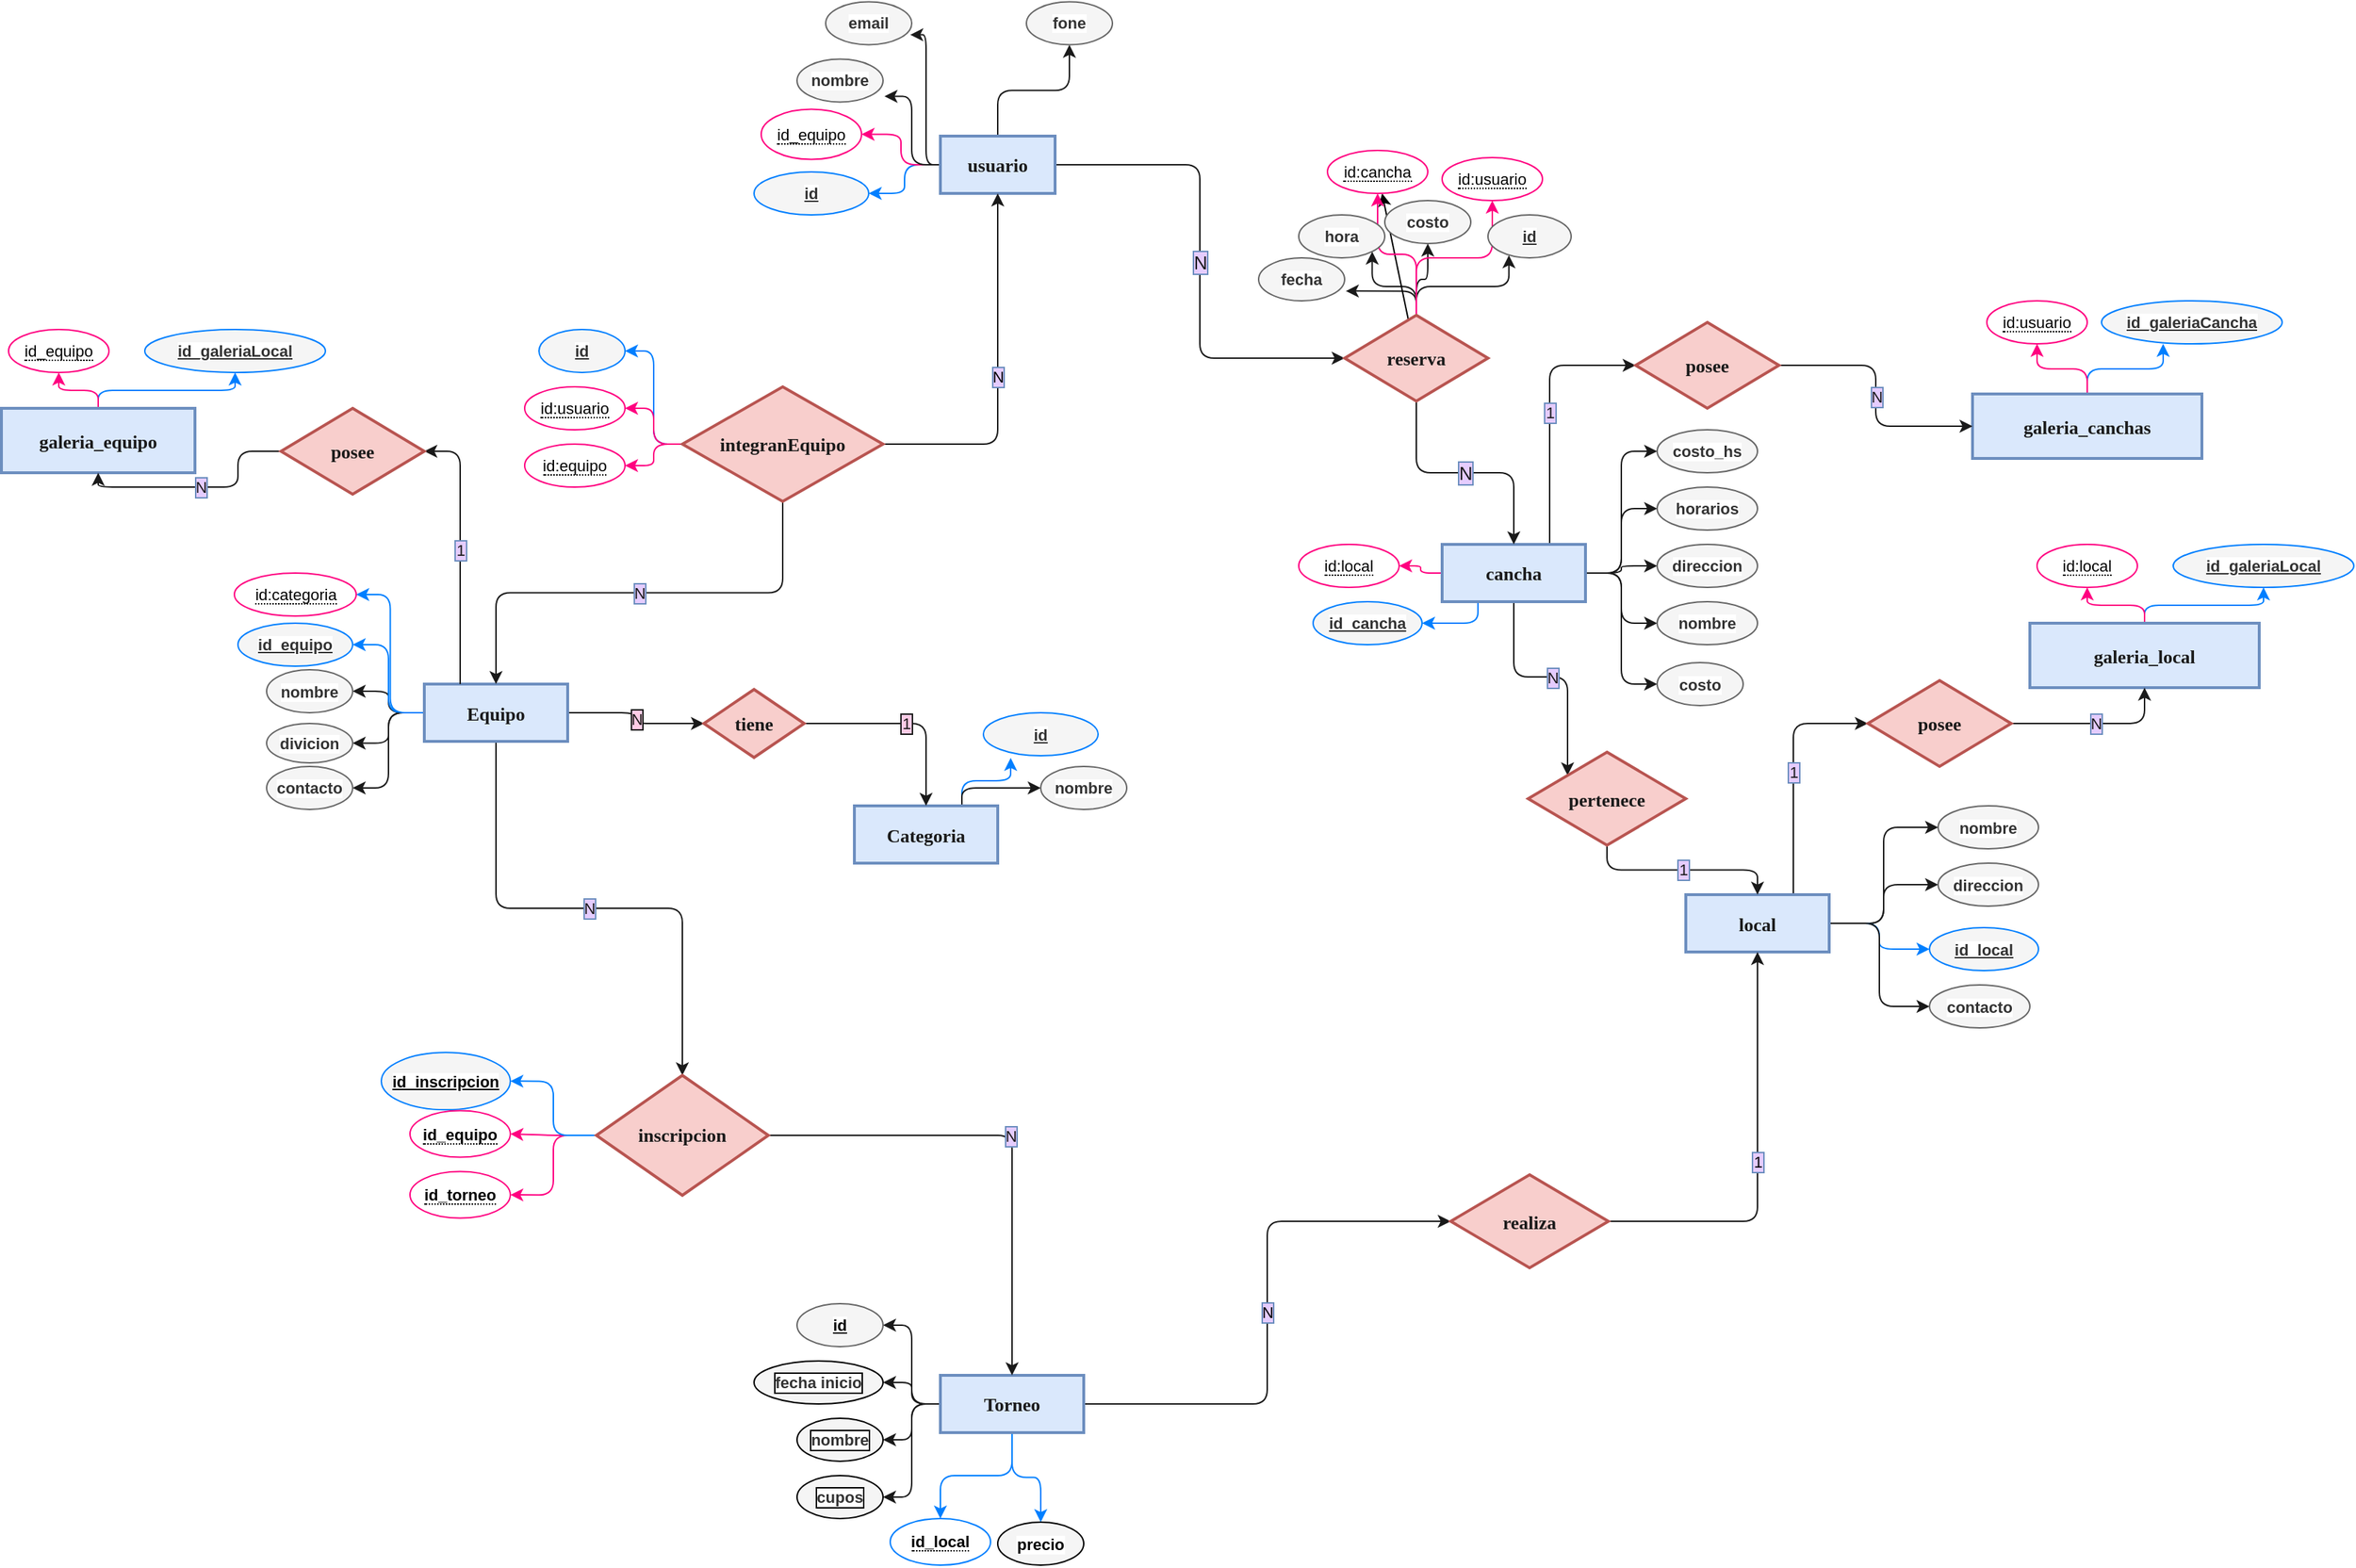 <mxfile>
    <diagram id="l-wdlrvwp7PrL9_enoVZ" name="Página-1">
        <mxGraphModel dx="2175" dy="2727" grid="1" gridSize="10" guides="1" tooltips="1" connect="1" arrows="1" fold="1" page="1" pageScale="1" pageWidth="827" pageHeight="1169" background="#ffffff" math="0" shadow="0">
            <root>
                <mxCell id="0"/>
                <mxCell id="1" parent="0"/>
                <mxCell id="27" value="N&lt;br&gt;" style="edgeStyle=orthogonalEdgeStyle;html=1;entryX=0;entryY=0.5;entryDx=0;entryDy=0;labelBackgroundColor=#E5CCFF;strokeColor=#1A1A1A;strokeWidth=1;fontSize=13;fontColor=#1A1A1A;labelBorderColor=#6C8EBF;" parent="1" source="3" target="11" edge="1">
                    <mxGeometry relative="1" as="geometry"/>
                </mxCell>
                <mxCell id="122" style="edgeStyle=orthogonalEdgeStyle;html=1;entryX=1;entryY=0.5;entryDx=0;entryDy=0;labelBackgroundColor=#E5CCFF;labelBorderColor=#6C8EBF;strokeColor=#007FFF;strokeWidth=1;fontSize=11;fontColor=#000000;" parent="1" source="3" target="31" edge="1">
                    <mxGeometry relative="1" as="geometry"/>
                </mxCell>
                <mxCell id="125" style="edgeStyle=orthogonalEdgeStyle;html=1;entryX=1;entryY=0.5;entryDx=0;entryDy=0;labelBackgroundColor=#E5CCFF;labelBorderColor=#6C8EBF;strokeColor=#FF0080;strokeWidth=1;fontSize=11;fontColor=#000000;" parent="1" source="3" target="121" edge="1">
                    <mxGeometry relative="1" as="geometry"/>
                </mxCell>
                <mxCell id="126" style="edgeStyle=orthogonalEdgeStyle;html=1;entryX=1.017;entryY=0.867;entryDx=0;entryDy=0;entryPerimeter=0;labelBackgroundColor=#E5CCFF;labelBorderColor=#6C8EBF;strokeColor=#1A1A1A;strokeWidth=1;fontSize=11;fontColor=#000000;" parent="1" source="3" target="30" edge="1">
                    <mxGeometry relative="1" as="geometry"/>
                </mxCell>
                <mxCell id="127" style="edgeStyle=orthogonalEdgeStyle;html=1;entryX=0.983;entryY=0.767;entryDx=0;entryDy=0;entryPerimeter=0;labelBackgroundColor=#E5CCFF;labelBorderColor=#6C8EBF;strokeColor=#1A1A1A;strokeWidth=1;fontSize=11;fontColor=#000000;" parent="1" source="3" target="32" edge="1">
                    <mxGeometry relative="1" as="geometry"/>
                </mxCell>
                <mxCell id="128" style="edgeStyle=orthogonalEdgeStyle;html=1;entryX=0.5;entryY=1;entryDx=0;entryDy=0;labelBackgroundColor=#E5CCFF;labelBorderColor=#6C8EBF;strokeColor=#1A1A1A;strokeWidth=1;fontSize=11;fontColor=#000000;" parent="1" source="3" target="33" edge="1">
                    <mxGeometry relative="1" as="geometry"/>
                </mxCell>
                <mxCell id="3" value="&lt;span style=&quot;font-size: 13px;&quot;&gt;&lt;font style=&quot;font-size: 13px;&quot;&gt;usuario&lt;/font&gt;&lt;/span&gt;" style="whiteSpace=wrap;html=1;align=center;fillColor=#dae8fc;strokeColor=#6c8ebf;fontStyle=1;fontFamily=jetbrainsmono nerd font;fontSize=13;verticalAlign=middle;strokeWidth=2;fontColor=#1A1A1A;" parent="1" vertex="1">
                    <mxGeometry x="180" y="55" width="80" height="40" as="geometry"/>
                </mxCell>
                <mxCell id="56" style="edgeStyle=orthogonalEdgeStyle;html=1;entryX=0;entryY=0.5;entryDx=0;entryDy=0;labelBackgroundColor=#E5CCFF;labelBorderColor=#6C8EBF;strokeColor=#1A1A1A;strokeWidth=1;fontSize=11;fontColor=#1A1A1A;" parent="1" source="4" target="54" edge="1">
                    <mxGeometry relative="1" as="geometry"/>
                </mxCell>
                <mxCell id="57" style="edgeStyle=orthogonalEdgeStyle;html=1;entryX=0;entryY=0.5;entryDx=0;entryDy=0;labelBackgroundColor=#E5CCFF;labelBorderColor=#6C8EBF;strokeColor=#1A1A1A;strokeWidth=1;fontSize=11;fontColor=#1A1A1A;" parent="1" source="4" target="53" edge="1">
                    <mxGeometry relative="1" as="geometry"/>
                </mxCell>
                <mxCell id="58" style="edgeStyle=orthogonalEdgeStyle;html=1;entryX=0;entryY=0.5;entryDx=0;entryDy=0;labelBackgroundColor=#E5CCFF;labelBorderColor=#6C8EBF;strokeColor=#1A1A1A;strokeWidth=1;fontSize=11;fontColor=#1A1A1A;" parent="1" source="4" target="52" edge="1">
                    <mxGeometry relative="1" as="geometry"/>
                </mxCell>
                <mxCell id="59" style="edgeStyle=orthogonalEdgeStyle;html=1;entryX=0;entryY=0.5;entryDx=0;entryDy=0;labelBackgroundColor=#E5CCFF;labelBorderColor=#6C8EBF;strokeColor=#1A1A1A;strokeWidth=1;fontSize=11;fontColor=#1A1A1A;" parent="1" source="4" target="50" edge="1">
                    <mxGeometry relative="1" as="geometry"/>
                </mxCell>
                <mxCell id="60" style="html=1;entryX=1;entryY=0.5;entryDx=0;entryDy=0;labelBackgroundColor=#E5CCFF;labelBorderColor=#6C8EBF;strokeColor=#007FFF;strokeWidth=1;fontSize=11;fontColor=#1A1A1A;exitX=0.25;exitY=1;exitDx=0;exitDy=0;edgeStyle=orthogonalEdgeStyle;" parent="1" source="4" target="51" edge="1">
                    <mxGeometry relative="1" as="geometry"/>
                </mxCell>
                <mxCell id="82" value="N" style="edgeStyle=orthogonalEdgeStyle;html=1;entryX=0;entryY=0;entryDx=0;entryDy=0;labelBackgroundColor=#E5CCFF;labelBorderColor=#6C8EBF;strokeColor=#1A1A1A;strokeWidth=1;fontSize=11;fontColor=#1A1A1A;" parent="1" source="4" target="78" edge="1">
                    <mxGeometry relative="1" as="geometry"/>
                </mxCell>
                <mxCell id="116" value="1" style="edgeStyle=orthogonalEdgeStyle;html=1;exitX=0.75;exitY=0;exitDx=0;exitDy=0;entryX=0;entryY=0.5;entryDx=0;entryDy=0;labelBackgroundColor=#E5CCFF;labelBorderColor=#6C8EBF;strokeColor=#1A1A1A;strokeWidth=1;fontSize=11;fontColor=#1A1A1A;" parent="1" source="4" target="87" edge="1">
                    <mxGeometry relative="1" as="geometry"/>
                </mxCell>
                <mxCell id="187" value="" style="edgeStyle=orthogonalEdgeStyle;html=1;strokeColor=#FF0080;fontColor=#FF0080;" parent="1" source="4" target="186" edge="1">
                    <mxGeometry relative="1" as="geometry"/>
                </mxCell>
                <mxCell id="189" style="edgeStyle=orthogonalEdgeStyle;html=1;strokeColor=#1A1A1A;entryX=0;entryY=0.5;entryDx=0;entryDy=0;" edge="1" parent="1" source="4" target="188">
                    <mxGeometry relative="1" as="geometry"/>
                </mxCell>
                <mxCell id="4" value="&lt;span style=&quot;font-size: 13px;&quot;&gt;&lt;font style=&quot;font-size: 13px;&quot;&gt;cancha&lt;/font&gt;&lt;/span&gt;" style="whiteSpace=wrap;html=1;align=center;fillColor=#dae8fc;strokeColor=#6c8ebf;fontStyle=1;fontFamily=jetbrainsmono nerd font;fontSize=13;verticalAlign=middle;strokeWidth=2;fontColor=#1A1A1A;" parent="1" vertex="1">
                    <mxGeometry x="530" y="340" width="100" height="40" as="geometry"/>
                </mxCell>
                <mxCell id="109" value="N" style="edgeStyle=orthogonalEdgeStyle;html=1;labelBackgroundColor=#E5CCFF;labelBorderColor=#6C8EBF;strokeColor=#1A1A1A;strokeWidth=1;fontSize=11;fontColor=#1A1A1A;exitX=0.5;exitY=1;exitDx=0;exitDy=0;" parent="1" source="6" target="108" edge="1">
                    <mxGeometry relative="1" as="geometry"/>
                </mxCell>
                <mxCell id="130" style="edgeStyle=orthogonalEdgeStyle;html=1;entryX=1;entryY=0.5;entryDx=0;entryDy=0;labelBackgroundColor=#E5CCFF;labelBorderColor=#6C8EBF;strokeColor=#1A1A1A;strokeWidth=1;fontSize=11;fontColor=#000000;" parent="1" source="6" target="118" edge="1">
                    <mxGeometry relative="1" as="geometry"/>
                </mxCell>
                <mxCell id="131" style="edgeStyle=orthogonalEdgeStyle;html=1;labelBackgroundColor=#E5CCFF;labelBorderColor=#6C8EBF;strokeColor=#007FFF;strokeWidth=1;fontSize=11;fontColor=#000000;entryX=1;entryY=0.5;entryDx=0;entryDy=0;" parent="1" source="6" target="117" edge="1">
                    <mxGeometry relative="1" as="geometry">
                        <mxPoint x="-190" y="422.5" as="targetPoint"/>
                    </mxGeometry>
                </mxCell>
                <mxCell id="132" style="edgeStyle=orthogonalEdgeStyle;html=1;entryX=1;entryY=0.5;entryDx=0;entryDy=0;labelBackgroundColor=#E5CCFF;labelBorderColor=#6C8EBF;strokeColor=#1A1A1A;strokeWidth=1;fontSize=11;fontColor=#000000;" parent="1" source="6" target="119" edge="1">
                    <mxGeometry relative="1" as="geometry"/>
                </mxCell>
                <mxCell id="133" style="edgeStyle=orthogonalEdgeStyle;html=1;entryX=1;entryY=0.5;entryDx=0;entryDy=0;labelBackgroundColor=#E5CCFF;labelBorderColor=#6C8EBF;strokeColor=#1A1A1A;strokeWidth=1;fontSize=11;fontColor=#000000;" parent="1" source="6" target="120" edge="1">
                    <mxGeometry relative="1" as="geometry"/>
                </mxCell>
                <mxCell id="195" value="N" style="edgeStyle=orthogonalEdgeStyle;html=1;labelBackgroundColor=#FFCCE6;strokeColor=#1A1A1A;labelBorderColor=#1A1A1A;fontColor=#1A1A1A;" edge="1" parent="1" source="6" target="191">
                    <mxGeometry relative="1" as="geometry"/>
                </mxCell>
                <mxCell id="203" style="edgeStyle=orthogonalEdgeStyle;html=1;entryX=1;entryY=0.5;entryDx=0;entryDy=0;labelBackgroundColor=#FFCCE6;labelBorderColor=#1A1A1A;strokeColor=#007FFF;fontColor=#1A1A1A;" edge="1" parent="1" source="6" target="202">
                    <mxGeometry relative="1" as="geometry"/>
                </mxCell>
                <mxCell id="6" value="&lt;span style=&quot;font-size: 13px;&quot;&gt;&lt;font style=&quot;font-size: 13px;&quot;&gt;Equipo&lt;br style=&quot;font-size: 13px;&quot;&gt;&lt;/font&gt;&lt;/span&gt;" style="whiteSpace=wrap;html=1;align=center;fillColor=#dae8fc;strokeColor=#6c8ebf;fontStyle=1;fontFamily=jetbrainsmono nerd font;fontSize=13;verticalAlign=middle;strokeWidth=2;fontColor=#1A1A1A;" parent="1" vertex="1">
                    <mxGeometry x="-180" y="437.5" width="100" height="40" as="geometry"/>
                </mxCell>
                <mxCell id="28" value="N" style="edgeStyle=orthogonalEdgeStyle;html=1;labelBackgroundColor=#E5CCFF;labelBorderColor=#6C8EBF;strokeColor=#1A1A1A;strokeWidth=1;fontSize=13;fontColor=#1A1A1A;entryX=0.5;entryY=0;entryDx=0;entryDy=0;" parent="1" source="11" target="4" edge="1">
                    <mxGeometry relative="1" as="geometry"/>
                </mxCell>
                <mxCell id="69" style="edgeStyle=orthogonalEdgeStyle;html=1;entryX=1;entryY=1;entryDx=0;entryDy=0;labelBackgroundColor=#E5CCFF;labelBorderColor=#6C8EBF;strokeColor=#1A1A1A;strokeWidth=1;fontSize=11;fontColor=#1A1A1A;" parent="1" source="11" target="68" edge="1">
                    <mxGeometry relative="1" as="geometry"/>
                </mxCell>
                <mxCell id="70" style="edgeStyle=orthogonalEdgeStyle;html=1;entryX=0.5;entryY=1;entryDx=0;entryDy=0;labelBackgroundColor=#E5CCFF;labelBorderColor=#6C8EBF;strokeColor=#1A1A1A;strokeWidth=1;fontSize=11;fontColor=#1A1A1A;" parent="1" source="11" target="64" edge="1">
                    <mxGeometry relative="1" as="geometry"/>
                </mxCell>
                <mxCell id="71" style="edgeStyle=orthogonalEdgeStyle;html=1;entryX=0.252;entryY=0.939;entryDx=0;entryDy=0;entryPerimeter=0;labelBackgroundColor=#E5CCFF;labelBorderColor=#6C8EBF;strokeColor=#1A1A1A;strokeWidth=1;fontSize=11;fontColor=#1A1A1A;" parent="1" source="11" target="65" edge="1">
                    <mxGeometry relative="1" as="geometry"/>
                </mxCell>
                <mxCell id="72" style="edgeStyle=orthogonalEdgeStyle;html=1;entryX=1.014;entryY=0.772;entryDx=0;entryDy=0;entryPerimeter=0;labelBackgroundColor=#E5CCFF;labelBorderColor=#6C8EBF;strokeColor=#1A1A1A;strokeWidth=1;fontSize=11;fontColor=#1A1A1A;" parent="1" source="11" target="63" edge="1">
                    <mxGeometry relative="1" as="geometry"/>
                </mxCell>
                <mxCell id="179" style="edgeStyle=none;html=1;" parent="1" source="11" target="177" edge="1">
                    <mxGeometry relative="1" as="geometry"/>
                </mxCell>
                <mxCell id="180" style="edgeStyle=orthogonalEdgeStyle;html=1;strokeColor=#FF0080;entryX=0.5;entryY=1;entryDx=0;entryDy=0;" parent="1" source="11" target="177" edge="1">
                    <mxGeometry relative="1" as="geometry">
                        <mxPoint x="400" y="240" as="targetPoint"/>
                    </mxGeometry>
                </mxCell>
                <mxCell id="181" style="edgeStyle=orthogonalEdgeStyle;html=1;entryX=0.5;entryY=1;entryDx=0;entryDy=0;strokeColor=#FF0080;" parent="1" source="11" target="178" edge="1">
                    <mxGeometry relative="1" as="geometry"/>
                </mxCell>
                <mxCell id="11" value="&lt;span style=&quot;font-family: &amp;quot;jetbrainsmono nerd font&amp;quot;; font-weight: 700;&quot;&gt;reserva&lt;/span&gt;" style="shape=rhombus;perimeter=rhombusPerimeter;whiteSpace=wrap;html=1;align=center;fontSize=13;fillColor=#f8cecc;strokeColor=#b85450;strokeWidth=2;fontColor=#1A1A1A;" parent="1" vertex="1">
                    <mxGeometry x="462" y="180" width="100" height="60" as="geometry"/>
                </mxCell>
                <mxCell id="30" value="nombre" style="ellipse;whiteSpace=wrap;html=1;align=center;labelBackgroundColor=#FFFFFF;strokeWidth=1;fontSize=11;fontColor=#333333;fillColor=#f5f5f5;strokeColor=#666666;fontStyle=1" parent="1" vertex="1">
                    <mxGeometry x="80" y="1.25" width="60" height="30" as="geometry"/>
                </mxCell>
                <mxCell id="31" value="id" style="ellipse;whiteSpace=wrap;html=1;align=center;fontStyle=5;labelBackgroundColor=#FFFFFF;strokeWidth=1;fontSize=11;fontColor=#333333;fillColor=#f5f5f5;strokeColor=#007FFF;" parent="1" vertex="1">
                    <mxGeometry x="50" y="80" width="80" height="30" as="geometry"/>
                </mxCell>
                <mxCell id="32" value="email" style="ellipse;whiteSpace=wrap;html=1;align=center;labelBackgroundColor=#FFFFFF;strokeWidth=1;fontSize=11;fontColor=#333333;fillColor=#f5f5f5;strokeColor=#666666;fontStyle=1" parent="1" vertex="1">
                    <mxGeometry x="100" y="-38.75" width="60" height="30" as="geometry"/>
                </mxCell>
                <mxCell id="33" value="fone" style="ellipse;whiteSpace=wrap;html=1;align=center;labelBackgroundColor=#FFFFFF;strokeWidth=1;fontSize=11;fontColor=#333333;fillColor=#f5f5f5;strokeColor=#666666;fontStyle=1" parent="1" vertex="1">
                    <mxGeometry x="240" y="-38.75" width="60" height="30" as="geometry"/>
                </mxCell>
                <mxCell id="50" value="nombre" style="ellipse;whiteSpace=wrap;html=1;align=center;labelBackgroundColor=#FFFFFF;strokeWidth=1;fontSize=11;fontColor=#333333;fillColor=#f5f5f5;strokeColor=#666666;fontStyle=1" parent="1" vertex="1">
                    <mxGeometry x="680" y="380" width="70" height="30" as="geometry"/>
                </mxCell>
                <mxCell id="51" value="id_cancha" style="ellipse;whiteSpace=wrap;html=1;align=center;fontStyle=5;labelBackgroundColor=#FFFFFF;strokeWidth=1;fontSize=11;fontColor=#333333;fillColor=#f5f5f5;strokeColor=#007FFF;" parent="1" vertex="1">
                    <mxGeometry x="440" y="380" width="76" height="30" as="geometry"/>
                </mxCell>
                <mxCell id="52" value="direccion" style="ellipse;whiteSpace=wrap;html=1;align=center;labelBackgroundColor=#FFFFFF;strokeWidth=1;fontSize=11;fontColor=#333333;fillColor=#f5f5f5;strokeColor=#666666;fontStyle=1" parent="1" vertex="1">
                    <mxGeometry x="680" y="340" width="70" height="30" as="geometry"/>
                </mxCell>
                <mxCell id="53" value="horarios" style="ellipse;whiteSpace=wrap;html=1;align=center;labelBackgroundColor=#FFFFFF;strokeWidth=1;fontSize=11;fontColor=#333333;fillColor=#f5f5f5;strokeColor=#666666;fontStyle=1" parent="1" vertex="1">
                    <mxGeometry x="680" y="300" width="70" height="30" as="geometry"/>
                </mxCell>
                <mxCell id="54" value="costo_hs" style="ellipse;whiteSpace=wrap;html=1;align=center;labelBackgroundColor=#FFFFFF;strokeWidth=1;fontSize=11;fontColor=#333333;fillColor=#f5f5f5;strokeColor=#666666;fontStyle=1" parent="1" vertex="1">
                    <mxGeometry x="680" y="260" width="70" height="30" as="geometry"/>
                </mxCell>
                <mxCell id="63" value="fecha" style="ellipse;whiteSpace=wrap;html=1;align=center;labelBackgroundColor=#FFFFFF;strokeWidth=1;fontSize=11;fontColor=#333333;fillColor=#f5f5f5;strokeColor=#666666;fontStyle=1" parent="1" vertex="1">
                    <mxGeometry x="402" y="140" width="60" height="30" as="geometry"/>
                </mxCell>
                <mxCell id="64" value="costo&lt;span style=&quot;color: rgba(0, 0, 0, 0); font-family: monospace; font-size: 0px; font-weight: 400; text-align: start; background-color: rgb(42, 37, 47);&quot;&gt;%3CmxGraphModel%3E%3Croot%3E%3CmxCell%20id%3D%220%22%2F%3E%3CmxCell%20id%3D%221%22%20parent%3D%220%22%2F%3E%3CmxCell%20id%3D%222%22%20value%3D%22fecha%22%20style%3D%22ellipse%3BwhiteSpace%3Dwrap%3Bhtml%3D1%3Balign%3Dcenter%3BlabelBackgroundColor%3D%23FFFFFF%3BstrokeWidth%3D1%3BfontSize%3D11%3BfontColor%3D%23333333%3BfillColor%3D%23f5f5f5%3BstrokeColor%3D%23666666%3BfontStyle%3D1%22%20vertex%3D%221%22%20parent%3D%221%22%3E%3CmxGeometry%20x%3D%22384%22%20y%3D%22200%22%20width%3D%2260%22%20height%3D%2230%22%20as%3D%22geometry%22%2F%3E%3C%2FmxCell%3E%3C%2Froot%3E%3C%2FmxGraphModel%3E&lt;/span&gt;" style="ellipse;whiteSpace=wrap;html=1;align=center;labelBackgroundColor=#FFFFFF;strokeWidth=1;fontSize=11;fontColor=#333333;fillColor=#f5f5f5;strokeColor=#666666;fontStyle=1" parent="1" vertex="1">
                    <mxGeometry x="490" y="100" width="60" height="30" as="geometry"/>
                </mxCell>
                <mxCell id="65" value="id" style="ellipse;whiteSpace=wrap;html=1;align=center;fontStyle=5;labelBackgroundColor=#FFFFFF;strokeWidth=1;fontSize=11;fontColor=#333333;fillColor=#f5f5f5;strokeColor=#666666;" parent="1" vertex="1">
                    <mxGeometry x="562" y="110" width="58" height="30" as="geometry"/>
                </mxCell>
                <mxCell id="68" value="hora" style="ellipse;whiteSpace=wrap;html=1;align=center;labelBackgroundColor=#FFFFFF;strokeWidth=1;fontSize=11;fontColor=#333333;fillColor=#f5f5f5;strokeColor=#666666;fontStyle=1" parent="1" vertex="1">
                    <mxGeometry x="430" y="110" width="60" height="30" as="geometry"/>
                </mxCell>
                <mxCell id="79" style="edgeStyle=orthogonalEdgeStyle;html=1;entryX=0;entryY=0.5;entryDx=0;entryDy=0;labelBackgroundColor=#E5CCFF;labelBorderColor=#6C8EBF;strokeColor=#1A1A1A;strokeWidth=1;fontSize=11;fontColor=#1A1A1A;" parent="1" source="73" target="74" edge="1">
                    <mxGeometry relative="1" as="geometry"/>
                </mxCell>
                <mxCell id="80" style="edgeStyle=orthogonalEdgeStyle;html=1;entryX=0;entryY=0.5;entryDx=0;entryDy=0;labelBackgroundColor=#E5CCFF;labelBorderColor=#6C8EBF;strokeColor=#1A1A1A;strokeWidth=1;fontSize=11;fontColor=#1A1A1A;" parent="1" source="73" target="75" edge="1">
                    <mxGeometry relative="1" as="geometry"/>
                </mxCell>
                <mxCell id="81" style="edgeStyle=orthogonalEdgeStyle;html=1;entryX=0;entryY=0.5;entryDx=0;entryDy=0;labelBackgroundColor=#E5CCFF;labelBorderColor=#6C8EBF;strokeColor=#007FFF;strokeWidth=1;fontSize=11;fontColor=#1A1A1A;" parent="1" source="73" target="76" edge="1">
                    <mxGeometry relative="1" as="geometry"/>
                </mxCell>
                <mxCell id="85" style="edgeStyle=orthogonalEdgeStyle;html=1;entryX=0;entryY=0.5;entryDx=0;entryDy=0;labelBackgroundColor=#E5CCFF;labelBorderColor=#6C8EBF;strokeColor=#1A1A1A;strokeWidth=1;fontSize=11;fontColor=#1A1A1A;" parent="1" source="73" target="84" edge="1">
                    <mxGeometry relative="1" as="geometry"/>
                </mxCell>
                <mxCell id="114" value="1" style="edgeStyle=orthogonalEdgeStyle;html=1;exitX=0.75;exitY=0;exitDx=0;exitDy=0;labelBackgroundColor=#E5CCFF;labelBorderColor=#6C8EBF;strokeColor=#1A1A1A;strokeWidth=1;fontSize=11;fontColor=#1A1A1A;entryX=0;entryY=0.5;entryDx=0;entryDy=0;" parent="1" source="73" target="112" edge="1">
                    <mxGeometry relative="1" as="geometry"/>
                </mxCell>
                <mxCell id="73" value="local" style="whiteSpace=wrap;html=1;align=center;fillColor=#dae8fc;strokeColor=#6c8ebf;fontStyle=1;fontFamily=jetbrainsmono nerd font;fontSize=13;verticalAlign=middle;strokeWidth=2;fontColor=#1A1A1A;" parent="1" vertex="1">
                    <mxGeometry x="700" y="584.5" width="100" height="40" as="geometry"/>
                </mxCell>
                <mxCell id="74" value="nombre" style="ellipse;whiteSpace=wrap;html=1;align=center;labelBackgroundColor=#FFFFFF;strokeWidth=1;fontSize=11;fontColor=#333333;fillColor=#f5f5f5;strokeColor=#666666;fontStyle=1" parent="1" vertex="1">
                    <mxGeometry x="876" y="522.5" width="70" height="30" as="geometry"/>
                </mxCell>
                <mxCell id="75" value="direccion" style="ellipse;whiteSpace=wrap;html=1;align=center;labelBackgroundColor=#FFFFFF;strokeWidth=1;fontSize=11;fontColor=#333333;fillColor=#f5f5f5;strokeColor=#666666;fontStyle=1" parent="1" vertex="1">
                    <mxGeometry x="876" y="562.5" width="70" height="30" as="geometry"/>
                </mxCell>
                <mxCell id="76" value="id_local" style="ellipse;whiteSpace=wrap;html=1;align=center;fontStyle=5;labelBackgroundColor=#FFFFFF;strokeWidth=1;fontSize=11;fontColor=#333333;fillColor=#f5f5f5;strokeColor=#007FFF;" parent="1" vertex="1">
                    <mxGeometry x="870" y="607.5" width="76" height="30" as="geometry"/>
                </mxCell>
                <mxCell id="83" value="1" style="edgeStyle=orthogonalEdgeStyle;html=1;labelBackgroundColor=#E5CCFF;labelBorderColor=#6C8EBF;strokeColor=#1A1A1A;strokeWidth=1;fontSize=11;fontColor=#1A1A1A;" parent="1" source="78" target="73" edge="1">
                    <mxGeometry relative="1" as="geometry"/>
                </mxCell>
                <mxCell id="78" value="&lt;span style=&quot;font-family: &amp;quot;jetbrainsmono nerd font&amp;quot;; font-weight: 700;&quot;&gt;pertenece&lt;/span&gt;" style="shape=rhombus;perimeter=rhombusPerimeter;whiteSpace=wrap;html=1;align=center;fontSize=13;fillColor=#f8cecc;strokeColor=#b85450;strokeWidth=2;fontColor=#1A1A1A;" parent="1" vertex="1">
                    <mxGeometry x="590" y="485" width="110" height="65" as="geometry"/>
                </mxCell>
                <mxCell id="84" value="contacto" style="ellipse;whiteSpace=wrap;html=1;align=center;labelBackgroundColor=#FFFFFF;strokeWidth=1;fontSize=11;fontColor=#333333;fillColor=#f5f5f5;strokeColor=#666666;fontStyle=1" parent="1" vertex="1">
                    <mxGeometry x="870" y="647.5" width="70" height="30" as="geometry"/>
                </mxCell>
                <mxCell id="96" style="edgeStyle=orthogonalEdgeStyle;html=1;entryX=0.341;entryY=1;entryDx=0;entryDy=0;entryPerimeter=0;labelBackgroundColor=#E5CCFF;labelBorderColor=#6C8EBF;strokeColor=#007FFF;strokeWidth=1;fontSize=11;fontColor=#1A1A1A;" parent="1" source="86" target="95" edge="1">
                    <mxGeometry relative="1" as="geometry"/>
                </mxCell>
                <mxCell id="183" style="edgeStyle=orthogonalEdgeStyle;html=1;entryX=0.5;entryY=1;entryDx=0;entryDy=0;strokeColor=#FF0080;" parent="1" source="86" target="182" edge="1">
                    <mxGeometry relative="1" as="geometry"/>
                </mxCell>
                <mxCell id="86" value="galeria_canchas" style="whiteSpace=wrap;html=1;align=center;fillColor=#dae8fc;strokeColor=#6c8ebf;fontStyle=1;fontFamily=jetbrainsmono nerd font;fontSize=13;verticalAlign=middle;strokeWidth=2;fontColor=#1A1A1A;" parent="1" vertex="1">
                    <mxGeometry x="900" y="235" width="160" height="45" as="geometry"/>
                </mxCell>
                <mxCell id="92" value="N" style="edgeStyle=orthogonalEdgeStyle;html=1;entryX=0;entryY=0.5;entryDx=0;entryDy=0;labelBackgroundColor=#E5CCFF;labelBorderColor=#6C8EBF;strokeColor=#1A1A1A;strokeWidth=1;fontSize=11;fontColor=#1A1A1A;" parent="1" source="87" target="86" edge="1">
                    <mxGeometry relative="1" as="geometry"/>
                </mxCell>
                <mxCell id="87" value="&lt;span style=&quot;font-family: &amp;quot;jetbrainsmono nerd font&amp;quot;; font-weight: 700;&quot;&gt;posee&lt;/span&gt;" style="shape=rhombus;perimeter=rhombusPerimeter;whiteSpace=wrap;html=1;align=center;fontSize=13;fillColor=#f8cecc;strokeColor=#b85450;strokeWidth=2;fontColor=#1A1A1A;" parent="1" vertex="1">
                    <mxGeometry x="665" y="185" width="100" height="60" as="geometry"/>
                </mxCell>
                <mxCell id="95" value="id_galeriaCancha" style="ellipse;whiteSpace=wrap;html=1;align=center;fontStyle=5;labelBackgroundColor=#FFFFFF;strokeWidth=1;fontSize=11;fontColor=#333333;fillColor=#f5f5f5;strokeColor=#007FFF;" parent="1" vertex="1">
                    <mxGeometry x="990" y="170" width="126" height="30" as="geometry"/>
                </mxCell>
                <mxCell id="97" style="edgeStyle=orthogonalEdgeStyle;html=1;entryX=0.5;entryY=1;entryDx=0;entryDy=0;labelBackgroundColor=#E5CCFF;labelBorderColor=#6C8EBF;strokeColor=#007FFF;strokeWidth=1;fontSize=11;fontColor=#1A1A1A;exitX=0.5;exitY=0;exitDx=0;exitDy=0;" parent="1" source="98" target="99" edge="1">
                    <mxGeometry relative="1" as="geometry">
                        <mxPoint x="1160" y="390" as="sourcePoint"/>
                    </mxGeometry>
                </mxCell>
                <mxCell id="185" style="edgeStyle=orthogonalEdgeStyle;html=1;strokeColor=#FF0080;fontColor=#FF0080;" parent="1" source="98" target="184" edge="1">
                    <mxGeometry relative="1" as="geometry"/>
                </mxCell>
                <mxCell id="98" value="galeria_local" style="whiteSpace=wrap;html=1;align=center;fillColor=#dae8fc;strokeColor=#6c8ebf;fontStyle=1;fontFamily=jetbrainsmono nerd font;fontSize=13;verticalAlign=middle;strokeWidth=2;fontColor=#1A1A1A;" parent="1" vertex="1">
                    <mxGeometry x="940" y="395" width="160" height="45" as="geometry"/>
                </mxCell>
                <mxCell id="99" value="id_galeriaLocal" style="ellipse;whiteSpace=wrap;html=1;align=center;fontStyle=5;labelBackgroundColor=#FFFFFF;strokeWidth=1;fontSize=11;fontColor=#333333;fillColor=#f5f5f5;strokeColor=#007FFF;" parent="1" vertex="1">
                    <mxGeometry x="1040" y="340" width="126" height="30" as="geometry"/>
                </mxCell>
                <mxCell id="157" style="edgeStyle=orthogonalEdgeStyle;html=1;entryX=1;entryY=0.5;entryDx=0;entryDy=0;labelBackgroundColor=#E5CCFF;labelBorderColor=#6C8EBF;strokeColor=#1A1A1A;strokeWidth=1;fontSize=11;fontColor=#000000;elbow=vertical;" parent="1" source="101" target="148" edge="1">
                    <mxGeometry relative="1" as="geometry"/>
                </mxCell>
                <mxCell id="158" style="edgeStyle=orthogonalEdgeStyle;html=1;entryX=1;entryY=0.5;entryDx=0;entryDy=0;labelBackgroundColor=#E5CCFF;labelBorderColor=#6C8EBF;strokeColor=#1A1A1A;strokeWidth=1;fontSize=11;fontColor=#000000;elbow=vertical;" parent="1" source="101" target="150" edge="1">
                    <mxGeometry relative="1" as="geometry"/>
                </mxCell>
                <mxCell id="159" style="edgeStyle=orthogonalEdgeStyle;html=1;entryX=1;entryY=0.5;entryDx=0;entryDy=0;labelBackgroundColor=#E5CCFF;labelBorderColor=#6C8EBF;strokeColor=#1A1A1A;strokeWidth=1;fontSize=11;fontColor=#000000;elbow=vertical;" parent="1" source="101" target="149" edge="1">
                    <mxGeometry relative="1" as="geometry"/>
                </mxCell>
                <mxCell id="160" style="edgeStyle=orthogonalEdgeStyle;html=1;entryX=1;entryY=0.5;entryDx=0;entryDy=0;labelBackgroundColor=#E5CCFF;labelBorderColor=#6C8EBF;strokeColor=#1A1A1A;strokeWidth=1;fontSize=11;fontColor=#000000;elbow=vertical;" parent="1" source="101" target="152" edge="1">
                    <mxGeometry relative="1" as="geometry"/>
                </mxCell>
                <mxCell id="165" value="N" style="edgeStyle=orthogonalEdgeStyle;html=1;entryX=0;entryY=0.5;entryDx=0;entryDy=0;labelBackgroundColor=#E5CCFF;labelBorderColor=#6C8EBF;strokeColor=#1A1A1A;strokeWidth=1;fontSize=11;fontColor=#000000;elbow=vertical;" parent="1" source="101" target="164" edge="1">
                    <mxGeometry relative="1" as="geometry"/>
                </mxCell>
                <mxCell id="169" style="edgeStyle=orthogonalEdgeStyle;html=1;labelBackgroundColor=#E5CCFF;labelBorderColor=#6C8EBF;strokeColor=#007FFF;strokeWidth=1;fontSize=11;fontColor=#000000;elbow=vertical;" parent="1" source="101" target="168" edge="1">
                    <mxGeometry relative="1" as="geometry"/>
                </mxCell>
                <mxCell id="205" style="edgeStyle=orthogonalEdgeStyle;html=1;labelBackgroundColor=#FFCCE6;labelBorderColor=#1A1A1A;strokeColor=#007FFF;fontColor=#1A1A1A;" edge="1" parent="1" source="101" target="204">
                    <mxGeometry relative="1" as="geometry"/>
                </mxCell>
                <mxCell id="101" value="&lt;span style=&quot;font-size: 13px;&quot;&gt;&lt;font style=&quot;font-size: 13px;&quot;&gt;Torneo&lt;br style=&quot;font-size: 13px;&quot;&gt;&lt;/font&gt;&lt;/span&gt;" style="whiteSpace=wrap;html=1;align=center;fillColor=#dae8fc;strokeColor=#6c8ebf;fontStyle=1;fontFamily=jetbrainsmono nerd font;fontSize=13;verticalAlign=middle;strokeWidth=2;fontColor=#1A1A1A;" parent="1" vertex="1">
                    <mxGeometry x="180" y="920" width="100" height="40" as="geometry"/>
                </mxCell>
                <mxCell id="107" value="N" style="edgeStyle=orthogonalEdgeStyle;html=1;labelBackgroundColor=#E5CCFF;labelBorderColor=#6C8EBF;strokeColor=#1A1A1A;strokeWidth=1;fontSize=11;fontColor=#1A1A1A;exitX=0.5;exitY=1;exitDx=0;exitDy=0;" parent="1" source="104" target="6" edge="1">
                    <mxGeometry relative="1" as="geometry"/>
                </mxCell>
                <mxCell id="173" style="edgeStyle=orthogonalEdgeStyle;html=1;entryX=1;entryY=0.5;entryDx=0;entryDy=0;labelBackgroundColor=#E5CCFF;labelBorderColor=#6C8EBF;strokeColor=#007FFF;strokeWidth=1;fontSize=11;fontColor=#000000;elbow=vertical;" parent="1" source="104" target="170" edge="1">
                    <mxGeometry relative="1" as="geometry"/>
                </mxCell>
                <mxCell id="174" style="edgeStyle=orthogonalEdgeStyle;html=1;entryX=1;entryY=0.5;entryDx=0;entryDy=0;labelBackgroundColor=#E5CCFF;labelBorderColor=#6C8EBF;strokeColor=#FF0080;strokeWidth=1;fontSize=11;fontColor=#000000;elbow=vertical;" parent="1" source="104" target="171" edge="1">
                    <mxGeometry relative="1" as="geometry"/>
                </mxCell>
                <mxCell id="175" style="edgeStyle=orthogonalEdgeStyle;html=1;entryX=1;entryY=0.5;entryDx=0;entryDy=0;labelBackgroundColor=#E5CCFF;labelBorderColor=#6C8EBF;strokeColor=#FF0080;strokeWidth=1;fontSize=11;fontColor=#000000;elbow=vertical;" parent="1" source="104" target="172" edge="1">
                    <mxGeometry relative="1" as="geometry"/>
                </mxCell>
                <mxCell id="176" value="N" style="edgeStyle=orthogonalEdgeStyle;html=1;entryX=0.5;entryY=1;entryDx=0;entryDy=0;labelBackgroundColor=#E5CCFF;labelBorderColor=#6C8EBF;strokeColor=#1A1A1A;strokeWidth=1;fontSize=11;fontColor=#000000;elbow=vertical;exitX=1;exitY=0.5;exitDx=0;exitDy=0;" parent="1" source="104" target="3" edge="1">
                    <mxGeometry relative="1" as="geometry"/>
                </mxCell>
                <mxCell id="104" value="&lt;font face=&quot;jetbrainsmono nerd font&quot;&gt;&lt;b&gt;integranEquipo&lt;/b&gt;&lt;/font&gt;" style="shape=rhombus;perimeter=rhombusPerimeter;whiteSpace=wrap;html=1;align=center;fontSize=13;fillColor=#f8cecc;strokeColor=#b85450;strokeWidth=2;fontColor=#1A1A1A;" parent="1" vertex="1">
                    <mxGeometry y="230" width="140" height="80" as="geometry"/>
                </mxCell>
                <mxCell id="111" value="N" style="edgeStyle=orthogonalEdgeStyle;html=1;entryX=0.5;entryY=0;entryDx=0;entryDy=0;labelBackgroundColor=#E5CCFF;labelBorderColor=#6C8EBF;strokeColor=#1A1A1A;strokeWidth=1;fontSize=11;fontColor=#1A1A1A;" parent="1" source="108" target="101" edge="1">
                    <mxGeometry relative="1" as="geometry"/>
                </mxCell>
                <mxCell id="145" style="edgeStyle=orthogonalEdgeStyle;html=1;entryX=1;entryY=0.5;entryDx=0;entryDy=0;labelBackgroundColor=#E5CCFF;labelBorderColor=#6C8EBF;strokeColor=#FF0080;strokeWidth=1;fontSize=11;fontColor=#000000;elbow=vertical;" parent="1" source="108" target="135" edge="1">
                    <mxGeometry relative="1" as="geometry"/>
                </mxCell>
                <mxCell id="146" style="edgeStyle=orthogonalEdgeStyle;html=1;entryX=1;entryY=0.5;entryDx=0;entryDy=0;labelBackgroundColor=#E5CCFF;labelBorderColor=#6C8EBF;strokeColor=#FF0080;strokeWidth=1;fontSize=11;fontColor=#000000;elbow=vertical;" parent="1" source="108" target="136" edge="1">
                    <mxGeometry relative="1" as="geometry"/>
                </mxCell>
                <mxCell id="147" style="edgeStyle=orthogonalEdgeStyle;html=1;entryX=1;entryY=0.5;entryDx=0;entryDy=0;labelBackgroundColor=#E5CCFF;labelBorderColor=#6C8EBF;strokeColor=#007FFF;strokeWidth=1;fontSize=11;fontColor=#000000;elbow=vertical;" parent="1" source="108" target="134" edge="1">
                    <mxGeometry relative="1" as="geometry"/>
                </mxCell>
                <mxCell id="108" value="&lt;span style=&quot;font-family: &amp;quot;jetbrainsmono nerd font&amp;quot;; font-weight: 700;&quot;&gt;inscripcion&lt;/span&gt;" style="shape=rhombus;perimeter=rhombusPerimeter;whiteSpace=wrap;html=1;align=center;fontSize=13;fillColor=#f8cecc;strokeColor=#b85450;strokeWidth=2;fontColor=#1A1A1A;" parent="1" vertex="1">
                    <mxGeometry x="-60" y="710.62" width="120" height="83.75" as="geometry"/>
                </mxCell>
                <mxCell id="115" value="N" style="edgeStyle=orthogonalEdgeStyle;html=1;entryX=0.5;entryY=1;entryDx=0;entryDy=0;labelBackgroundColor=#E5CCFF;labelBorderColor=#6C8EBF;strokeColor=#1A1A1A;strokeWidth=1;fontSize=11;fontColor=#1A1A1A;" parent="1" source="112" target="98" edge="1">
                    <mxGeometry relative="1" as="geometry"/>
                </mxCell>
                <mxCell id="112" value="&lt;span style=&quot;font-family: &amp;quot;jetbrainsmono nerd font&amp;quot;; font-weight: 700;&quot;&gt;posee&lt;/span&gt;" style="shape=rhombus;perimeter=rhombusPerimeter;whiteSpace=wrap;html=1;align=center;fontSize=13;fillColor=#f8cecc;strokeColor=#b85450;strokeWidth=2;fontColor=#1A1A1A;" parent="1" vertex="1">
                    <mxGeometry x="827" y="435" width="100" height="60" as="geometry"/>
                </mxCell>
                <mxCell id="117" value="id_equipo" style="ellipse;whiteSpace=wrap;html=1;align=center;fontStyle=5;labelBackgroundColor=#FFFFFF;strokeWidth=1;fontSize=11;fontColor=#333333;fillColor=#f5f5f5;strokeColor=#007FFF;" parent="1" vertex="1">
                    <mxGeometry x="-310" y="395" width="80" height="30" as="geometry"/>
                </mxCell>
                <mxCell id="118" value="nombre" style="ellipse;whiteSpace=wrap;html=1;align=center;labelBackgroundColor=#FFFFFF;strokeWidth=1;fontSize=11;fontColor=#333333;fillColor=#f5f5f5;strokeColor=#666666;fontStyle=1" parent="1" vertex="1">
                    <mxGeometry x="-290" y="427.5" width="60" height="30" as="geometry"/>
                </mxCell>
                <mxCell id="119" value="divicion" style="ellipse;whiteSpace=wrap;html=1;align=center;labelBackgroundColor=#FFFFFF;strokeWidth=1;fontSize=11;fontColor=#333333;fillColor=#f5f5f5;strokeColor=#666666;fontStyle=1" parent="1" vertex="1">
                    <mxGeometry x="-290" y="465" width="60" height="27.5" as="geometry"/>
                </mxCell>
                <mxCell id="120" value="contacto" style="ellipse;whiteSpace=wrap;html=1;align=center;labelBackgroundColor=#FFFFFF;strokeWidth=1;fontSize=11;fontColor=#333333;fillColor=#f5f5f5;strokeColor=#666666;fontStyle=1" parent="1" vertex="1">
                    <mxGeometry x="-290" y="495" width="60" height="30" as="geometry"/>
                </mxCell>
                <mxCell id="121" value="&lt;span style=&quot;border-bottom: 1px dotted&quot;&gt;&lt;font size=&quot;1&quot; style=&quot;&quot;&gt;&lt;span style=&quot;font-size: 11px;&quot;&gt;id_equipo&lt;/span&gt;&lt;/font&gt;&lt;br&gt;&lt;/span&gt;" style="ellipse;whiteSpace=wrap;html=1;align=center;labelBackgroundColor=#FFFFFF;strokeWidth=1;fontSize=11;fontColor=#000000;fillColor=#FFFFFF;gradientColor=none;strokeColor=#FF0080;fontStyle=0" parent="1" vertex="1">
                    <mxGeometry x="55" y="36.25" width="70" height="35" as="geometry"/>
                </mxCell>
                <mxCell id="134" value="id_inscripcion" style="ellipse;whiteSpace=wrap;html=1;align=center;fontStyle=5;labelBackgroundColor=#FFFFFF;strokeWidth=1;fontSize=11;fontColor=#000000;fillColor=#f5f5f5;strokeColor=#007FFF;" parent="1" vertex="1">
                    <mxGeometry x="-210" y="694.68" width="90" height="40" as="geometry"/>
                </mxCell>
                <mxCell id="135" value="&lt;span style=&quot;border-bottom: 1px dotted; font-size: 11px;&quot;&gt;&lt;font style=&quot;font-size: 11px;&quot;&gt;&lt;span style=&quot;font-size: 11px;&quot;&gt;id_equipo&lt;/span&gt;&lt;/font&gt;&lt;br style=&quot;font-size: 11px;&quot;&gt;&lt;/span&gt;" style="ellipse;whiteSpace=wrap;html=1;align=center;labelBackgroundColor=#FFFFFF;strokeWidth=1;fontSize=11;fontColor=#000000;fillColor=#FFFFFF;gradientColor=none;strokeColor=#FF0080;fontStyle=1" parent="1" vertex="1">
                    <mxGeometry x="-190" y="735.3" width="70" height="32.5" as="geometry"/>
                </mxCell>
                <mxCell id="136" value="&lt;span style=&quot;border-bottom: 1px dotted; font-size: 11px;&quot;&gt;&lt;font style=&quot;font-size: 11px;&quot;&gt;&lt;span style=&quot;font-size: 11px;&quot;&gt;id_torneo&lt;/span&gt;&lt;/font&gt;&lt;br style=&quot;font-size: 11px;&quot;&gt;&lt;/span&gt;" style="ellipse;whiteSpace=wrap;html=1;align=center;labelBackgroundColor=#FFFFFF;strokeWidth=1;fontSize=11;fontColor=#000000;fillColor=#FFFFFF;gradientColor=none;strokeColor=#FF0080;fontStyle=1" parent="1" vertex="1">
                    <mxGeometry x="-190" y="777.8" width="70" height="32.5" as="geometry"/>
                </mxCell>
                <mxCell id="148" value="id" style="ellipse;whiteSpace=wrap;html=1;align=center;fontStyle=5;labelBackgroundColor=#FFFFFF;strokeWidth=1;fontSize=11;fontColor=#000000;fillColor=#f5f5f5;strokeColor=#666666;" parent="1" vertex="1">
                    <mxGeometry x="80" y="870" width="60" height="30" as="geometry"/>
                </mxCell>
                <mxCell id="149" value="nombre" style="ellipse;whiteSpace=wrap;html=1;align=center;labelBackgroundColor=#FFFFFF;strokeWidth=1;fontSize=11;fontColor=#333333;fillColor=#f5f5f5;strokeColor=#000000;fontStyle=1;labelBorderColor=default;" parent="1" vertex="1">
                    <mxGeometry x="80" y="950" width="60" height="30" as="geometry"/>
                </mxCell>
                <mxCell id="150" value="fecha inicio" style="ellipse;whiteSpace=wrap;html=1;align=center;labelBackgroundColor=#FFFFFF;strokeWidth=1;fontSize=11;fontColor=#333333;fillColor=#f5f5f5;strokeColor=#000000;fontStyle=1;labelBorderColor=default;" parent="1" vertex="1">
                    <mxGeometry x="50" y="910" width="90" height="30" as="geometry"/>
                </mxCell>
                <mxCell id="152" value="cupos" style="ellipse;whiteSpace=wrap;html=1;align=center;labelBackgroundColor=#FFFFFF;strokeWidth=1;fontSize=11;fontColor=#333333;fillColor=#f5f5f5;strokeColor=#000000;fontStyle=1;labelBorderColor=default;" parent="1" vertex="1">
                    <mxGeometry x="80" y="990" width="60" height="30" as="geometry"/>
                </mxCell>
                <mxCell id="167" value="1" style="edgeStyle=orthogonalEdgeStyle;html=1;labelBackgroundColor=#E5CCFF;labelBorderColor=#6C8EBF;strokeColor=#1A1A1A;strokeWidth=1;fontSize=11;fontColor=#000000;elbow=vertical;" parent="1" source="164" target="73" edge="1">
                    <mxGeometry relative="1" as="geometry"/>
                </mxCell>
                <mxCell id="164" value="&lt;span style=&quot;font-family: &amp;quot;jetbrainsmono nerd font&amp;quot;; font-weight: 700;&quot;&gt;realiza&lt;/span&gt;" style="shape=rhombus;perimeter=rhombusPerimeter;whiteSpace=wrap;html=1;align=center;fontSize=13;fillColor=#f8cecc;strokeColor=#b85450;strokeWidth=2;fontColor=#1A1A1A;" parent="1" vertex="1">
                    <mxGeometry x="536" y="780" width="110" height="65" as="geometry"/>
                </mxCell>
                <mxCell id="168" value="&lt;span style=&quot;border-bottom: 1px dotted; font-size: 11px;&quot;&gt;&lt;font style=&quot;font-size: 11px;&quot;&gt;&lt;span style=&quot;font-size: 11px;&quot;&gt;id_local&lt;/span&gt;&lt;/font&gt;&lt;br style=&quot;font-size: 11px;&quot;&gt;&lt;/span&gt;" style="ellipse;whiteSpace=wrap;html=1;align=center;labelBackgroundColor=#FFFFFF;strokeWidth=1;fontSize=11;fontColor=#000000;fillColor=#FFFFFF;gradientColor=none;strokeColor=#007FFF;fontStyle=1" parent="1" vertex="1">
                    <mxGeometry x="145" y="1020" width="70" height="32.5" as="geometry"/>
                </mxCell>
                <mxCell id="170" value="id" style="ellipse;whiteSpace=wrap;html=1;align=center;fontStyle=5;labelBackgroundColor=#FFFFFF;strokeWidth=1;fontSize=11;fontColor=#333333;fillColor=#f5f5f5;strokeColor=#007FFF;" parent="1" vertex="1">
                    <mxGeometry x="-100" y="190" width="60" height="30" as="geometry"/>
                </mxCell>
                <mxCell id="171" value="&lt;span style=&quot;border-bottom: 1px dotted&quot;&gt;&lt;font size=&quot;1&quot; style=&quot;&quot;&gt;&lt;span style=&quot;font-size: 11px;&quot;&gt;id:usuario&lt;/span&gt;&lt;/font&gt;&lt;br&gt;&lt;/span&gt;" style="ellipse;whiteSpace=wrap;html=1;align=center;labelBackgroundColor=#FFFFFF;strokeWidth=1;fontSize=11;fontColor=#000000;fillColor=#FFFFFF;gradientColor=none;strokeColor=#FF0080;fontStyle=0" parent="1" vertex="1">
                    <mxGeometry x="-110" y="230" width="70" height="30" as="geometry"/>
                </mxCell>
                <mxCell id="172" value="&lt;span style=&quot;border-bottom: 1px dotted&quot;&gt;&lt;font size=&quot;1&quot; style=&quot;&quot;&gt;&lt;span style=&quot;font-size: 11px;&quot;&gt;id:equipo&lt;/span&gt;&lt;/font&gt;&lt;br&gt;&lt;/span&gt;" style="ellipse;whiteSpace=wrap;html=1;align=center;labelBackgroundColor=#FFFFFF;strokeWidth=1;fontSize=11;fontColor=#000000;fillColor=#FFFFFF;gradientColor=none;strokeColor=#FF0080;fontStyle=0" parent="1" vertex="1">
                    <mxGeometry x="-110" y="270" width="70" height="30" as="geometry"/>
                </mxCell>
                <mxCell id="177" value="&lt;span style=&quot;border-bottom: 1px dotted&quot;&gt;&lt;font size=&quot;1&quot; style=&quot;&quot;&gt;&lt;span style=&quot;font-size: 11px;&quot;&gt;id:cancha&lt;/span&gt;&lt;/font&gt;&lt;br&gt;&lt;/span&gt;" style="ellipse;whiteSpace=wrap;html=1;align=center;labelBackgroundColor=#FFFFFF;strokeWidth=1;fontSize=11;fontColor=#000000;fillColor=#FFFFFF;gradientColor=none;strokeColor=#FF0080;fontStyle=0" parent="1" vertex="1">
                    <mxGeometry x="450" y="65" width="70" height="30" as="geometry"/>
                </mxCell>
                <mxCell id="178" value="&lt;span style=&quot;border-bottom: 1px dotted&quot;&gt;&lt;font size=&quot;1&quot; style=&quot;&quot;&gt;&lt;span style=&quot;font-size: 11px;&quot;&gt;id:usuario&lt;/span&gt;&lt;/font&gt;&lt;br&gt;&lt;/span&gt;" style="ellipse;whiteSpace=wrap;html=1;align=center;labelBackgroundColor=#FFFFFF;strokeWidth=1;fontSize=11;fontColor=#000000;fillColor=#FFFFFF;gradientColor=none;strokeColor=#FF0080;fontStyle=0" parent="1" vertex="1">
                    <mxGeometry x="530" y="70" width="70" height="30" as="geometry"/>
                </mxCell>
                <mxCell id="182" value="&lt;span style=&quot;border-bottom: 1px dotted&quot;&gt;&lt;font size=&quot;1&quot; style=&quot;&quot;&gt;&lt;span style=&quot;font-size: 11px;&quot;&gt;id:usuario&lt;/span&gt;&lt;/font&gt;&lt;br&gt;&lt;/span&gt;" style="ellipse;whiteSpace=wrap;html=1;align=center;labelBackgroundColor=#FFFFFF;strokeWidth=1;fontSize=11;fontColor=#000000;fillColor=#FFFFFF;gradientColor=none;strokeColor=#FF0080;fontStyle=0" parent="1" vertex="1">
                    <mxGeometry x="910" y="170" width="70" height="30" as="geometry"/>
                </mxCell>
                <mxCell id="184" value="&lt;span style=&quot;border-bottom: 1px dotted&quot;&gt;&lt;font size=&quot;1&quot; style=&quot;&quot;&gt;&lt;span style=&quot;font-size: 11px;&quot;&gt;id:local&lt;/span&gt;&lt;/font&gt;&lt;br&gt;&lt;/span&gt;" style="ellipse;whiteSpace=wrap;html=1;align=center;labelBackgroundColor=#FFFFFF;strokeWidth=1;fontSize=11;fontColor=#000000;fillColor=#FFFFFF;gradientColor=none;strokeColor=#FF0080;fontStyle=0" parent="1" vertex="1">
                    <mxGeometry x="945" y="340" width="70" height="30" as="geometry"/>
                </mxCell>
                <mxCell id="186" value="&lt;span style=&quot;border-bottom: 1px dotted&quot;&gt;&lt;font size=&quot;1&quot; style=&quot;&quot;&gt;&lt;span style=&quot;font-size: 11px;&quot;&gt;id:local&lt;/span&gt;&lt;/font&gt;&lt;br&gt;&lt;/span&gt;" style="ellipse;whiteSpace=wrap;html=1;align=center;labelBackgroundColor=#FFFFFF;strokeWidth=1;fontSize=11;fontColor=#000000;fillColor=#FFFFFF;gradientColor=none;strokeColor=#FF0080;fontStyle=0" parent="1" vertex="1">
                    <mxGeometry x="430" y="340" width="70" height="30" as="geometry"/>
                </mxCell>
                <mxCell id="188" value="costo&lt;span style=&quot;color: rgba(0, 0, 0, 0); font-family: monospace; font-size: 0px; font-weight: 400; text-align: start; background-color: rgb(42, 37, 47);&quot;&gt;%3CmxGraphModel%3E%3Croot%3E%3CmxCell%20id%3D%220%22%2F%3E%3CmxCell%20id%3D%221%22%20parent%3D%220%22%2F%3E%3CmxCell%20id%3D%222%22%20value%3D%22fecha%22%20style%3D%22ellipse%3BwhiteSpace%3Dwrap%3Bhtml%3D1%3Balign%3Dcenter%3BlabelBackgroundColor%3D%23FFFFFF%3BstrokeWidth%3D1%3BfontSize%3D11%3BfontColor%3D%23333333%3BfillColor%3D%23f5f5f5%3BstrokeColor%3D%23666666%3BfontStyle%3D1%22%20vertex%3D%221%22%20parent%3D%221%22%3E%3CmxGeometry%20x%3D%22384%22%20y%3D%22200%22%20width%3D%2260%22%20height%3D%2230%22%20as%3D%22geometry%22%2F%3E%3C%2FmxCell%3E%3C%2Froot%3E%3C%2FmxGraphModel%3E&lt;/span&gt;" style="ellipse;whiteSpace=wrap;html=1;align=center;labelBackgroundColor=#FFFFFF;strokeWidth=1;fontSize=11;fontColor=#333333;fillColor=#f5f5f5;strokeColor=#666666;fontStyle=1" vertex="1" parent="1">
                    <mxGeometry x="680" y="422.5" width="60" height="30" as="geometry"/>
                </mxCell>
                <mxCell id="200" style="edgeStyle=orthogonalEdgeStyle;html=1;exitX=0.75;exitY=0;exitDx=0;exitDy=0;entryX=0.238;entryY=1.05;entryDx=0;entryDy=0;entryPerimeter=0;labelBackgroundColor=#FFCCE6;labelBorderColor=#1A1A1A;strokeColor=#007FFF;fontColor=#1A1A1A;" edge="1" parent="1" source="190" target="197">
                    <mxGeometry relative="1" as="geometry"/>
                </mxCell>
                <mxCell id="201" style="edgeStyle=orthogonalEdgeStyle;html=1;exitX=0.75;exitY=0;exitDx=0;exitDy=0;labelBackgroundColor=#FFCCE6;labelBorderColor=#1A1A1A;strokeColor=#1A1A1A;fontColor=#1A1A1A;" edge="1" parent="1" source="190" target="199">
                    <mxGeometry relative="1" as="geometry"/>
                </mxCell>
                <mxCell id="190" value="&lt;span style=&quot;font-size: 13px;&quot;&gt;&lt;font style=&quot;font-size: 13px;&quot;&gt;Categoria&lt;br style=&quot;font-size: 13px;&quot;&gt;&lt;/font&gt;&lt;/span&gt;" style="whiteSpace=wrap;html=1;align=center;fillColor=#dae8fc;strokeColor=#6c8ebf;fontStyle=1;fontFamily=jetbrainsmono nerd font;fontSize=13;verticalAlign=middle;strokeWidth=2;fontColor=#1A1A1A;" vertex="1" parent="1">
                    <mxGeometry x="120" y="522.5" width="100" height="40" as="geometry"/>
                </mxCell>
                <mxCell id="196" value="1" style="edgeStyle=orthogonalEdgeStyle;html=1;labelBackgroundColor=#FFCCE6;labelBorderColor=#1A1A1A;strokeColor=#1A1A1A;fontColor=#1A1A1A;" edge="1" parent="1" source="191" target="190">
                    <mxGeometry relative="1" as="geometry"/>
                </mxCell>
                <mxCell id="191" value="&lt;span style=&quot;font-family: &amp;quot;jetbrainsmono nerd font&amp;quot;; font-weight: 700;&quot;&gt;tiene&lt;/span&gt;" style="shape=rhombus;perimeter=rhombusPerimeter;whiteSpace=wrap;html=1;align=center;fontSize=13;fillColor=#f8cecc;strokeColor=#b85450;strokeWidth=2;fontColor=#1A1A1A;" vertex="1" parent="1">
                    <mxGeometry x="15" y="441.25" width="70" height="47.5" as="geometry"/>
                </mxCell>
                <mxCell id="197" value="id" style="ellipse;whiteSpace=wrap;html=1;align=center;fontStyle=5;labelBackgroundColor=#FFFFFF;strokeWidth=1;fontSize=11;fontColor=#333333;fillColor=#f5f5f5;strokeColor=#007FFF;" vertex="1" parent="1">
                    <mxGeometry x="210" y="457.5" width="80" height="30" as="geometry"/>
                </mxCell>
                <mxCell id="199" value="nombre" style="ellipse;whiteSpace=wrap;html=1;align=center;labelBackgroundColor=#FFFFFF;strokeWidth=1;fontSize=11;fontColor=#333333;fillColor=#f5f5f5;strokeColor=#666666;fontStyle=1" vertex="1" parent="1">
                    <mxGeometry x="250" y="495" width="60" height="30" as="geometry"/>
                </mxCell>
                <mxCell id="202" value="&lt;span style=&quot;border-bottom: 1px dotted&quot;&gt;&lt;font size=&quot;1&quot; style=&quot;&quot;&gt;&lt;span style=&quot;font-size: 11px;&quot;&gt;id:categoria&lt;/span&gt;&lt;/font&gt;&lt;br&gt;&lt;/span&gt;" style="ellipse;whiteSpace=wrap;html=1;align=center;labelBackgroundColor=#FFFFFF;strokeWidth=1;fontSize=11;fontColor=#000000;fillColor=#FFFFFF;gradientColor=none;strokeColor=#FF0080;fontStyle=0" vertex="1" parent="1">
                    <mxGeometry x="-312.5" y="360" width="85" height="30" as="geometry"/>
                </mxCell>
                <mxCell id="204" value="precio" style="ellipse;whiteSpace=wrap;html=1;align=center;labelBackgroundColor=#FFFFFF;strokeWidth=1;fontSize=11;fontColor=#000000;fillColor=#f5f5f5;strokeColor=#000000;fontStyle=1" vertex="1" parent="1">
                    <mxGeometry x="220" y="1022.5" width="60" height="30" as="geometry"/>
                </mxCell>
                <mxCell id="206" value="1" style="html=1;exitX=0.25;exitY=0;exitDx=0;exitDy=0;labelBackgroundColor=#E5CCFF;labelBorderColor=#6C8EBF;strokeColor=#1A1A1A;strokeWidth=1;fontSize=11;fontColor=#1A1A1A;entryX=1;entryY=0.5;entryDx=0;entryDy=0;edgeStyle=orthogonalEdgeStyle;" edge="1" parent="1" target="212" source="6">
                    <mxGeometry relative="1" as="geometry">
                        <mxPoint x="-640" y="434.5" as="sourcePoint"/>
                        <mxPoint x="-460" y="330" as="targetPoint"/>
                    </mxGeometry>
                </mxCell>
                <mxCell id="207" style="edgeStyle=orthogonalEdgeStyle;html=1;entryX=0.5;entryY=1;entryDx=0;entryDy=0;labelBackgroundColor=#E5CCFF;labelBorderColor=#6C8EBF;strokeColor=#007FFF;strokeWidth=1;fontSize=11;fontColor=#1A1A1A;exitX=0.5;exitY=0;exitDx=0;exitDy=0;" edge="1" parent="1" source="209" target="210">
                    <mxGeometry relative="1" as="geometry">
                        <mxPoint x="-255" y="240" as="sourcePoint"/>
                    </mxGeometry>
                </mxCell>
                <mxCell id="208" style="edgeStyle=orthogonalEdgeStyle;html=1;strokeColor=#FF0080;fontColor=#FF0080;" edge="1" parent="1" source="209" target="213">
                    <mxGeometry relative="1" as="geometry"/>
                </mxCell>
                <mxCell id="209" value="galeria_equipo" style="whiteSpace=wrap;html=1;align=center;fillColor=#dae8fc;strokeColor=#6c8ebf;fontStyle=1;fontFamily=jetbrainsmono nerd font;fontSize=13;verticalAlign=middle;strokeWidth=2;fontColor=#1A1A1A;" vertex="1" parent="1">
                    <mxGeometry x="-475" y="245" width="135" height="45" as="geometry"/>
                </mxCell>
                <mxCell id="210" value="id_galeriaLocal" style="ellipse;whiteSpace=wrap;html=1;align=center;fontStyle=5;labelBackgroundColor=#FFFFFF;strokeWidth=1;fontSize=11;fontColor=#333333;fillColor=#f5f5f5;strokeColor=#007FFF;" vertex="1" parent="1">
                    <mxGeometry x="-375" y="190" width="126" height="30" as="geometry"/>
                </mxCell>
                <mxCell id="211" value="N" style="html=1;entryX=0.5;entryY=1;entryDx=0;entryDy=0;labelBackgroundColor=#E5CCFF;labelBorderColor=#6C8EBF;strokeColor=#1A1A1A;strokeWidth=1;fontSize=11;fontColor=#1A1A1A;exitX=0;exitY=0.5;exitDx=0;exitDy=0;edgeStyle=orthogonalEdgeStyle;" edge="1" parent="1" source="212" target="209">
                    <mxGeometry relative="1" as="geometry">
                        <mxPoint x="-480" y="310" as="sourcePoint"/>
                    </mxGeometry>
                </mxCell>
                <mxCell id="212" value="&lt;span style=&quot;font-family: &amp;quot;jetbrainsmono nerd font&amp;quot;; font-weight: 700;&quot;&gt;posee&lt;/span&gt;" style="shape=rhombus;perimeter=rhombusPerimeter;whiteSpace=wrap;html=1;align=center;fontSize=13;fillColor=#f8cecc;strokeColor=#b85450;strokeWidth=2;fontColor=#1A1A1A;" vertex="1" parent="1">
                    <mxGeometry x="-280" y="245" width="100" height="60" as="geometry"/>
                </mxCell>
                <mxCell id="213" value="&lt;span style=&quot;border-bottom: 1px dotted&quot;&gt;&lt;font size=&quot;1&quot; style=&quot;&quot;&gt;&lt;span style=&quot;font-size: 11px;&quot;&gt;id_equipo&lt;/span&gt;&lt;/font&gt;&lt;br&gt;&lt;/span&gt;" style="ellipse;whiteSpace=wrap;html=1;align=center;labelBackgroundColor=#FFFFFF;strokeWidth=1;fontSize=11;fontColor=#000000;fillColor=#FFFFFF;gradientColor=none;strokeColor=#FF0080;fontStyle=0" vertex="1" parent="1">
                    <mxGeometry x="-470" y="190" width="70" height="30" as="geometry"/>
                </mxCell>
            </root>
        </mxGraphModel>
    </diagram>
</mxfile>